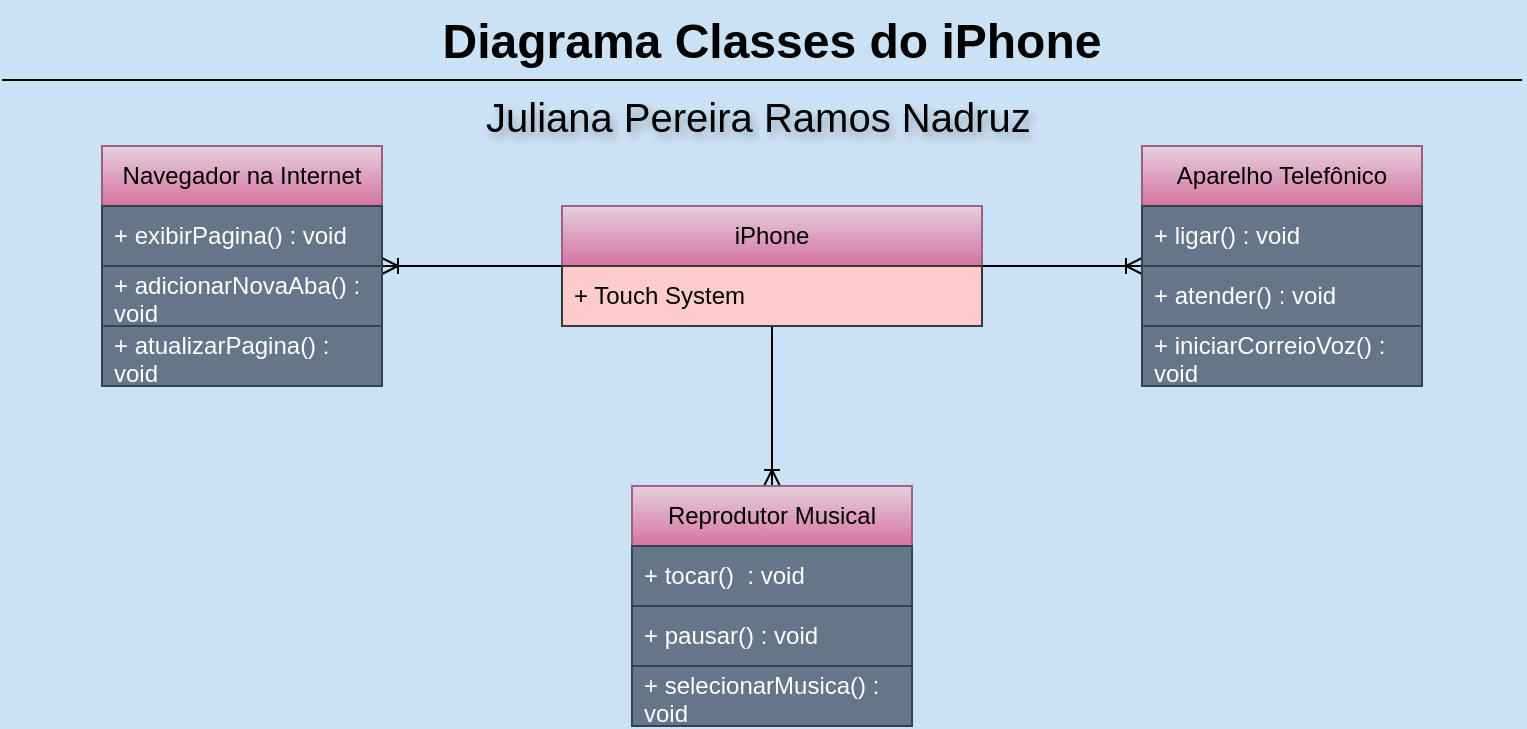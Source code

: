 <mxfile version="27.1.3">
  <diagram name="Página-1" id="vt1rHgg0ArSbJZfsaHs7">
    <mxGraphModel dx="1426" dy="785" grid="1" gridSize="10" guides="1" tooltips="1" connect="1" arrows="1" fold="1" page="1" pageScale="1" pageWidth="827" pageHeight="1169" background="light-dark(#CBE1F4,#FFF6E6)" math="0" shadow="0">
      <root>
        <mxCell id="0" />
        <mxCell id="1" parent="0" />
        <mxCell id="Qm-GU70TvJSOYOnNJeYJ-30" style="edgeStyle=orthogonalEdgeStyle;rounded=0;orthogonalLoop=1;jettySize=auto;html=1;endArrow=ERoneToMany;endFill=0;strokeColor=light-dark(#000000,#000000);" edge="1" parent="1" source="Qm-GU70TvJSOYOnNJeYJ-14" target="Qm-GU70TvJSOYOnNJeYJ-22">
          <mxGeometry relative="1" as="geometry">
            <Array as="points">
              <mxPoint x="470" y="380" />
              <mxPoint x="470" y="380" />
            </Array>
          </mxGeometry>
        </mxCell>
        <mxCell id="Qm-GU70TvJSOYOnNJeYJ-32" style="edgeStyle=orthogonalEdgeStyle;rounded=0;orthogonalLoop=1;jettySize=auto;html=1;endArrow=ERoneToMany;endFill=0;strokeColor=light-dark(#000000,#000000);" edge="1" parent="1" source="Qm-GU70TvJSOYOnNJeYJ-14" target="Qm-GU70TvJSOYOnNJeYJ-26">
          <mxGeometry relative="1" as="geometry" />
        </mxCell>
        <mxCell id="Qm-GU70TvJSOYOnNJeYJ-33" style="edgeStyle=orthogonalEdgeStyle;rounded=0;orthogonalLoop=1;jettySize=auto;html=1;endArrow=ERoneToMany;endFill=0;strokeColor=light-dark(#000000,#000000);" edge="1" parent="1" source="Qm-GU70TvJSOYOnNJeYJ-14" target="Qm-GU70TvJSOYOnNJeYJ-18">
          <mxGeometry relative="1" as="geometry" />
        </mxCell>
        <mxCell id="Qm-GU70TvJSOYOnNJeYJ-14" value="iPhone" style="swimlane;fontStyle=0;childLayout=stackLayout;horizontal=1;startSize=30;horizontalStack=0;resizeParent=1;resizeParentMax=0;resizeLast=0;collapsible=1;marginBottom=0;whiteSpace=wrap;html=1;fillColor=#e6d0de;strokeColor=#996185;gradientColor=#d5739d;" vertex="1" parent="1">
          <mxGeometry x="320" y="350" width="210" height="60" as="geometry" />
        </mxCell>
        <mxCell id="Qm-GU70TvJSOYOnNJeYJ-15" value="+ Touch System" style="text;strokeColor=#36393d;fillColor=light-dark(#FFCCCC,#E7B9B9);align=left;verticalAlign=middle;spacingLeft=4;spacingRight=4;overflow=hidden;points=[[0,0.5],[1,0.5]];portConstraint=eastwest;rotatable=0;whiteSpace=wrap;html=1;fontColor=light-dark(#000000,#180811);" vertex="1" parent="Qm-GU70TvJSOYOnNJeYJ-14">
          <mxGeometry y="30" width="210" height="30" as="geometry" />
        </mxCell>
        <mxCell id="Qm-GU70TvJSOYOnNJeYJ-18" value="Reprodutor Musical" style="swimlane;fontStyle=0;childLayout=stackLayout;horizontal=1;startSize=30;horizontalStack=0;resizeParent=1;resizeParentMax=0;resizeLast=0;collapsible=1;marginBottom=0;whiteSpace=wrap;html=1;fillColor=#e6d0de;strokeColor=#996185;gradientColor=#d5739d;" vertex="1" parent="1">
          <mxGeometry x="355" y="490" width="140" height="120" as="geometry" />
        </mxCell>
        <mxCell id="Qm-GU70TvJSOYOnNJeYJ-19" value="+ tocar()&amp;nbsp; : void" style="text;strokeColor=#314354;fillColor=light-dark(#647687,#E7B9B9);align=left;verticalAlign=middle;spacingLeft=4;spacingRight=4;overflow=hidden;points=[[0,0.5],[1,0.5]];portConstraint=eastwest;rotatable=0;whiteSpace=wrap;html=1;fontColor=#ffffff;" vertex="1" parent="Qm-GU70TvJSOYOnNJeYJ-18">
          <mxGeometry y="30" width="140" height="30" as="geometry" />
        </mxCell>
        <mxCell id="Qm-GU70TvJSOYOnNJeYJ-20" value="+ pausar() : void" style="text;strokeColor=#314354;fillColor=light-dark(#647687,#FFCCCC);align=left;verticalAlign=middle;spacingLeft=4;spacingRight=4;overflow=hidden;points=[[0,0.5],[1,0.5]];portConstraint=eastwest;rotatable=0;whiteSpace=wrap;html=1;fontColor=#ffffff;" vertex="1" parent="Qm-GU70TvJSOYOnNJeYJ-18">
          <mxGeometry y="60" width="140" height="30" as="geometry" />
        </mxCell>
        <mxCell id="Qm-GU70TvJSOYOnNJeYJ-21" value="+ selecionarMusica() : void" style="text;strokeColor=#314354;fillColor=light-dark(#647687,#E7B9B9);align=left;verticalAlign=middle;spacingLeft=4;spacingRight=4;overflow=hidden;points=[[0,0.5],[1,0.5]];portConstraint=eastwest;rotatable=0;whiteSpace=wrap;html=1;fontColor=#ffffff;" vertex="1" parent="Qm-GU70TvJSOYOnNJeYJ-18">
          <mxGeometry y="90" width="140" height="30" as="geometry" />
        </mxCell>
        <mxCell id="Qm-GU70TvJSOYOnNJeYJ-22" value="Aparelho Telefônico" style="swimlane;fontStyle=0;childLayout=stackLayout;horizontal=1;startSize=30;horizontalStack=0;resizeParent=1;resizeParentMax=0;resizeLast=0;collapsible=1;marginBottom=0;whiteSpace=wrap;html=1;fillColor=#e6d0de;strokeColor=#996185;gradientColor=#d5739d;" vertex="1" parent="1">
          <mxGeometry x="610" y="320" width="140" height="120" as="geometry" />
        </mxCell>
        <mxCell id="Qm-GU70TvJSOYOnNJeYJ-23" value="+ ligar() : void" style="text;strokeColor=#314354;fillColor=light-dark(#647687,#E7B9B9);align=left;verticalAlign=middle;spacingLeft=4;spacingRight=4;overflow=hidden;points=[[0,0.5],[1,0.5]];portConstraint=eastwest;rotatable=0;whiteSpace=wrap;html=1;fontColor=#ffffff;" vertex="1" parent="Qm-GU70TvJSOYOnNJeYJ-22">
          <mxGeometry y="30" width="140" height="30" as="geometry" />
        </mxCell>
        <mxCell id="Qm-GU70TvJSOYOnNJeYJ-24" value="+ atender() : void" style="text;strokeColor=#314354;fillColor=light-dark(#647687,#FFCCCC);align=left;verticalAlign=middle;spacingLeft=4;spacingRight=4;overflow=hidden;points=[[0,0.5],[1,0.5]];portConstraint=eastwest;rotatable=0;whiteSpace=wrap;html=1;fontColor=#ffffff;" vertex="1" parent="Qm-GU70TvJSOYOnNJeYJ-22">
          <mxGeometry y="60" width="140" height="30" as="geometry" />
        </mxCell>
        <mxCell id="Qm-GU70TvJSOYOnNJeYJ-25" value="+ iniciarCorreioVoz() : void" style="text;strokeColor=#314354;fillColor=light-dark(#647687,#E7B9B9);align=left;verticalAlign=middle;spacingLeft=4;spacingRight=4;overflow=hidden;points=[[0,0.5],[1,0.5]];portConstraint=eastwest;rotatable=0;whiteSpace=wrap;html=1;fontColor=#ffffff;" vertex="1" parent="Qm-GU70TvJSOYOnNJeYJ-22">
          <mxGeometry y="90" width="140" height="30" as="geometry" />
        </mxCell>
        <mxCell id="Qm-GU70TvJSOYOnNJeYJ-26" value="Navegador na Internet" style="swimlane;fontStyle=0;childLayout=stackLayout;horizontal=1;startSize=30;horizontalStack=0;resizeParent=1;resizeParentMax=0;resizeLast=0;collapsible=1;marginBottom=0;whiteSpace=wrap;html=1;fillColor=#e6d0de;strokeColor=#996185;gradientColor=#d5739d;" vertex="1" parent="1">
          <mxGeometry x="90" y="320" width="140" height="120" as="geometry" />
        </mxCell>
        <mxCell id="Qm-GU70TvJSOYOnNJeYJ-27" value="+ exibirPagina() : void" style="text;strokeColor=#314354;fillColor=light-dark(#647687,#E7B9B9);align=left;verticalAlign=middle;spacingLeft=4;spacingRight=4;overflow=hidden;points=[[0,0.5],[1,0.5]];portConstraint=eastwest;rotatable=0;whiteSpace=wrap;html=1;fontColor=#ffffff;" vertex="1" parent="Qm-GU70TvJSOYOnNJeYJ-26">
          <mxGeometry y="30" width="140" height="30" as="geometry" />
        </mxCell>
        <mxCell id="Qm-GU70TvJSOYOnNJeYJ-28" value="+ adicionarNovaAba() : void" style="text;strokeColor=#314354;fillColor=light-dark(#647687,#FFCCCC);align=left;verticalAlign=middle;spacingLeft=4;spacingRight=4;overflow=hidden;points=[[0,0.5],[1,0.5]];portConstraint=eastwest;rotatable=0;whiteSpace=wrap;html=1;fontColor=#ffffff;" vertex="1" parent="Qm-GU70TvJSOYOnNJeYJ-26">
          <mxGeometry y="60" width="140" height="30" as="geometry" />
        </mxCell>
        <mxCell id="Qm-GU70TvJSOYOnNJeYJ-29" value="+ atualizarPagina() : void" style="text;strokeColor=#314354;fillColor=light-dark(#647687,#E7B9B9);align=left;verticalAlign=middle;spacingLeft=4;spacingRight=4;overflow=hidden;points=[[0,0.5],[1,0.5]];portConstraint=eastwest;rotatable=0;whiteSpace=wrap;html=1;fontColor=#ffffff;" vertex="1" parent="Qm-GU70TvJSOYOnNJeYJ-26">
          <mxGeometry y="90" width="140" height="30" as="geometry" />
        </mxCell>
        <mxCell id="Qm-GU70TvJSOYOnNJeYJ-34" value="&lt;h1 style=&quot;margin-top: 0px;&quot;&gt;Diagrama Classes do iPhone&lt;/h1&gt;" style="text;html=1;whiteSpace=wrap;overflow=hidden;rounded=0;align=center;fontColor=light-dark(#000000,#000000);" vertex="1" parent="1">
          <mxGeometry x="217" y="247" width="416" height="50" as="geometry" />
        </mxCell>
        <mxCell id="Qm-GU70TvJSOYOnNJeYJ-37" value="&lt;h1 style=&quot;margin-top: 0px;&quot;&gt;&lt;span style=&quot;font-weight: 400;&quot;&gt;&lt;font style=&quot;color: light-dark(rgb(0, 0, 0), rgb(0, 0, 0));&quot;&gt;Juliana Pereira Ramos Nadruz&lt;/font&gt;&lt;/span&gt;&lt;/h1&gt;" style="text;html=1;whiteSpace=wrap;overflow=hidden;rounded=0;textShadow=1;fontSize=10;" vertex="1" parent="1">
          <mxGeometry x="280" y="287" width="280" height="33" as="geometry" />
        </mxCell>
        <mxCell id="Qm-GU70TvJSOYOnNJeYJ-38" value="" style="endArrow=none;html=1;rounded=0;fontColor=light-dark(#000000,#000000);strokeColor=light-dark(#000000,#000000);" edge="1" parent="1">
          <mxGeometry width="50" height="50" relative="1" as="geometry">
            <mxPoint x="40" y="287" as="sourcePoint" />
            <mxPoint x="800" y="287" as="targetPoint" />
            <Array as="points">
              <mxPoint x="393" y="287" />
            </Array>
          </mxGeometry>
        </mxCell>
      </root>
    </mxGraphModel>
  </diagram>
</mxfile>
